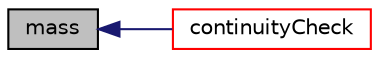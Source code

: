 digraph "mass"
{
  bgcolor="transparent";
  edge [fontname="Helvetica",fontsize="10",labelfontname="Helvetica",labelfontsize="10"];
  node [fontname="Helvetica",fontsize="10",shape=record];
  rankdir="LR";
  Node3544 [label="mass",height=0.2,width=0.4,color="black", fillcolor="grey75", style="filled", fontcolor="black"];
  Node3544 -> Node3545 [dir="back",color="midnightblue",fontsize="10",style="solid",fontname="Helvetica"];
  Node3545 [label="continuityCheck",height=0.2,width=0.4,color="red",URL="$a30117.html#a14bd3e6eaad50b584cfdb55cb6ab073e",tooltip="Continuity check. "];
}
